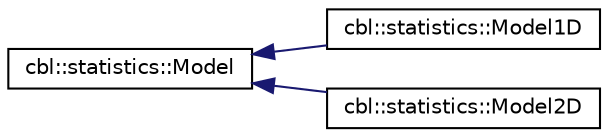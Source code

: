 digraph "Graphical Class Hierarchy"
{
  edge [fontname="Helvetica",fontsize="10",labelfontname="Helvetica",labelfontsize="10"];
  node [fontname="Helvetica",fontsize="10",shape=record];
  rankdir="LR";
  Node0 [label="cbl::statistics::Model",height=0.2,width=0.4,color="black", fillcolor="white", style="filled",URL="$d0/da1/classcbl_1_1statistics_1_1Model.html",tooltip="The class Model. "];
  Node0 -> Node1 [dir="back",color="midnightblue",fontsize="10",style="solid",fontname="Helvetica"];
  Node1 [label="cbl::statistics::Model1D",height=0.2,width=0.4,color="black", fillcolor="white", style="filled",URL="$d0/d0b/classcbl_1_1statistics_1_1Model1D.html",tooltip="The class Model1D. "];
  Node0 -> Node2 [dir="back",color="midnightblue",fontsize="10",style="solid",fontname="Helvetica"];
  Node2 [label="cbl::statistics::Model2D",height=0.2,width=0.4,color="black", fillcolor="white", style="filled",URL="$d2/d02/classcbl_1_1statistics_1_1Model2D.html",tooltip="The class Model2D. "];
}
